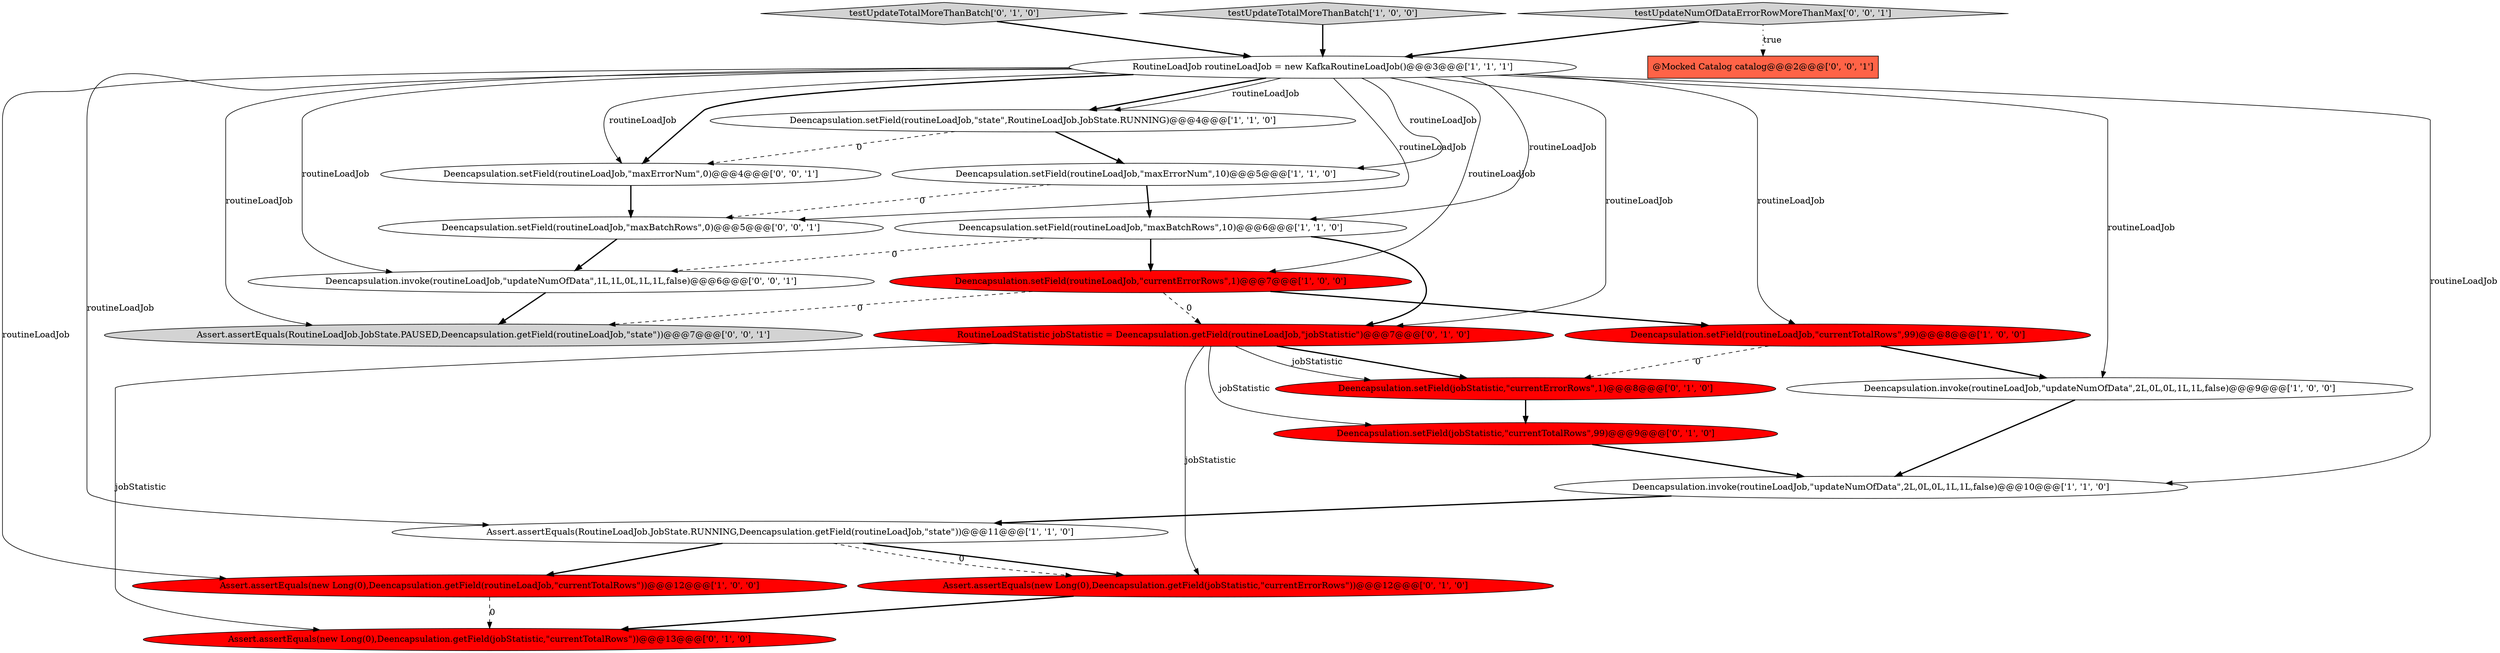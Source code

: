 digraph {
12 [style = filled, label = "Assert.assertEquals(new Long(0),Deencapsulation.getField(jobStatistic,\"currentTotalRows\"))@@@13@@@['0', '1', '0']", fillcolor = red, shape = ellipse image = "AAA1AAABBB2BBB"];
19 [style = filled, label = "@Mocked Catalog catalog@@@2@@@['0', '0', '1']", fillcolor = tomato, shape = box image = "AAA0AAABBB3BBB"];
1 [style = filled, label = "Deencapsulation.setField(routineLoadJob,\"maxBatchRows\",10)@@@6@@@['1', '1', '0']", fillcolor = white, shape = ellipse image = "AAA0AAABBB1BBB"];
6 [style = filled, label = "Deencapsulation.invoke(routineLoadJob,\"updateNumOfData\",2L,0L,0L,1L,1L,false)@@@9@@@['1', '0', '0']", fillcolor = white, shape = ellipse image = "AAA0AAABBB1BBB"];
7 [style = filled, label = "Deencapsulation.setField(routineLoadJob,\"currentErrorRows\",1)@@@7@@@['1', '0', '0']", fillcolor = red, shape = ellipse image = "AAA1AAABBB1BBB"];
0 [style = filled, label = "RoutineLoadJob routineLoadJob = new KafkaRoutineLoadJob()@@@3@@@['1', '1', '1']", fillcolor = white, shape = ellipse image = "AAA0AAABBB1BBB"];
13 [style = filled, label = "testUpdateTotalMoreThanBatch['0', '1', '0']", fillcolor = lightgray, shape = diamond image = "AAA0AAABBB2BBB"];
2 [style = filled, label = "testUpdateTotalMoreThanBatch['1', '0', '0']", fillcolor = lightgray, shape = diamond image = "AAA0AAABBB1BBB"];
4 [style = filled, label = "Assert.assertEquals(new Long(0),Deencapsulation.getField(routineLoadJob,\"currentTotalRows\"))@@@12@@@['1', '0', '0']", fillcolor = red, shape = ellipse image = "AAA1AAABBB1BBB"];
16 [style = filled, label = "Assert.assertEquals(new Long(0),Deencapsulation.getField(jobStatistic,\"currentErrorRows\"))@@@12@@@['0', '1', '0']", fillcolor = red, shape = ellipse image = "AAA1AAABBB2BBB"];
17 [style = filled, label = "testUpdateNumOfDataErrorRowMoreThanMax['0', '0', '1']", fillcolor = lightgray, shape = diamond image = "AAA0AAABBB3BBB"];
21 [style = filled, label = "Deencapsulation.setField(routineLoadJob,\"maxErrorNum\",0)@@@4@@@['0', '0', '1']", fillcolor = white, shape = ellipse image = "AAA0AAABBB3BBB"];
22 [style = filled, label = "Assert.assertEquals(RoutineLoadJob.JobState.PAUSED,Deencapsulation.getField(routineLoadJob,\"state\"))@@@7@@@['0', '0', '1']", fillcolor = lightgray, shape = ellipse image = "AAA0AAABBB3BBB"];
11 [style = filled, label = "RoutineLoadStatistic jobStatistic = Deencapsulation.getField(routineLoadJob,\"jobStatistic\")@@@7@@@['0', '1', '0']", fillcolor = red, shape = ellipse image = "AAA1AAABBB2BBB"];
20 [style = filled, label = "Deencapsulation.invoke(routineLoadJob,\"updateNumOfData\",1L,1L,0L,1L,1L,false)@@@6@@@['0', '0', '1']", fillcolor = white, shape = ellipse image = "AAA0AAABBB3BBB"];
5 [style = filled, label = "Deencapsulation.setField(routineLoadJob,\"currentTotalRows\",99)@@@8@@@['1', '0', '0']", fillcolor = red, shape = ellipse image = "AAA1AAABBB1BBB"];
10 [style = filled, label = "Deencapsulation.setField(routineLoadJob,\"state\",RoutineLoadJob.JobState.RUNNING)@@@4@@@['1', '1', '0']", fillcolor = white, shape = ellipse image = "AAA0AAABBB1BBB"];
8 [style = filled, label = "Deencapsulation.invoke(routineLoadJob,\"updateNumOfData\",2L,0L,0L,1L,1L,false)@@@10@@@['1', '1', '0']", fillcolor = white, shape = ellipse image = "AAA0AAABBB1BBB"];
14 [style = filled, label = "Deencapsulation.setField(jobStatistic,\"currentTotalRows\",99)@@@9@@@['0', '1', '0']", fillcolor = red, shape = ellipse image = "AAA1AAABBB2BBB"];
18 [style = filled, label = "Deencapsulation.setField(routineLoadJob,\"maxBatchRows\",0)@@@5@@@['0', '0', '1']", fillcolor = white, shape = ellipse image = "AAA0AAABBB3BBB"];
3 [style = filled, label = "Assert.assertEquals(RoutineLoadJob.JobState.RUNNING,Deencapsulation.getField(routineLoadJob,\"state\"))@@@11@@@['1', '1', '0']", fillcolor = white, shape = ellipse image = "AAA0AAABBB1BBB"];
15 [style = filled, label = "Deencapsulation.setField(jobStatistic,\"currentErrorRows\",1)@@@8@@@['0', '1', '0']", fillcolor = red, shape = ellipse image = "AAA1AAABBB2BBB"];
9 [style = filled, label = "Deencapsulation.setField(routineLoadJob,\"maxErrorNum\",10)@@@5@@@['1', '1', '0']", fillcolor = white, shape = ellipse image = "AAA0AAABBB1BBB"];
0->9 [style = solid, label="routineLoadJob"];
10->21 [style = dashed, label="0"];
15->14 [style = bold, label=""];
0->1 [style = solid, label="routineLoadJob"];
0->20 [style = solid, label="routineLoadJob"];
9->18 [style = dashed, label="0"];
0->7 [style = solid, label="routineLoadJob"];
8->3 [style = bold, label=""];
7->11 [style = dashed, label="0"];
0->6 [style = solid, label="routineLoadJob"];
0->3 [style = solid, label="routineLoadJob"];
0->21 [style = bold, label=""];
3->16 [style = bold, label=""];
0->5 [style = solid, label="routineLoadJob"];
0->18 [style = solid, label="routineLoadJob"];
0->21 [style = solid, label="routineLoadJob"];
1->7 [style = bold, label=""];
3->4 [style = bold, label=""];
21->18 [style = bold, label=""];
11->15 [style = bold, label=""];
1->11 [style = bold, label=""];
20->22 [style = bold, label=""];
4->12 [style = dashed, label="0"];
1->20 [style = dashed, label="0"];
18->20 [style = bold, label=""];
0->10 [style = bold, label=""];
7->5 [style = bold, label=""];
2->0 [style = bold, label=""];
17->0 [style = bold, label=""];
11->14 [style = solid, label="jobStatistic"];
5->6 [style = bold, label=""];
0->22 [style = solid, label="routineLoadJob"];
6->8 [style = bold, label=""];
11->15 [style = solid, label="jobStatistic"];
17->19 [style = dotted, label="true"];
11->16 [style = solid, label="jobStatistic"];
10->9 [style = bold, label=""];
14->8 [style = bold, label=""];
9->1 [style = bold, label=""];
5->15 [style = dashed, label="0"];
0->11 [style = solid, label="routineLoadJob"];
0->8 [style = solid, label="routineLoadJob"];
16->12 [style = bold, label=""];
7->22 [style = dashed, label="0"];
3->16 [style = dashed, label="0"];
0->4 [style = solid, label="routineLoadJob"];
11->12 [style = solid, label="jobStatistic"];
13->0 [style = bold, label=""];
0->10 [style = solid, label="routineLoadJob"];
}
